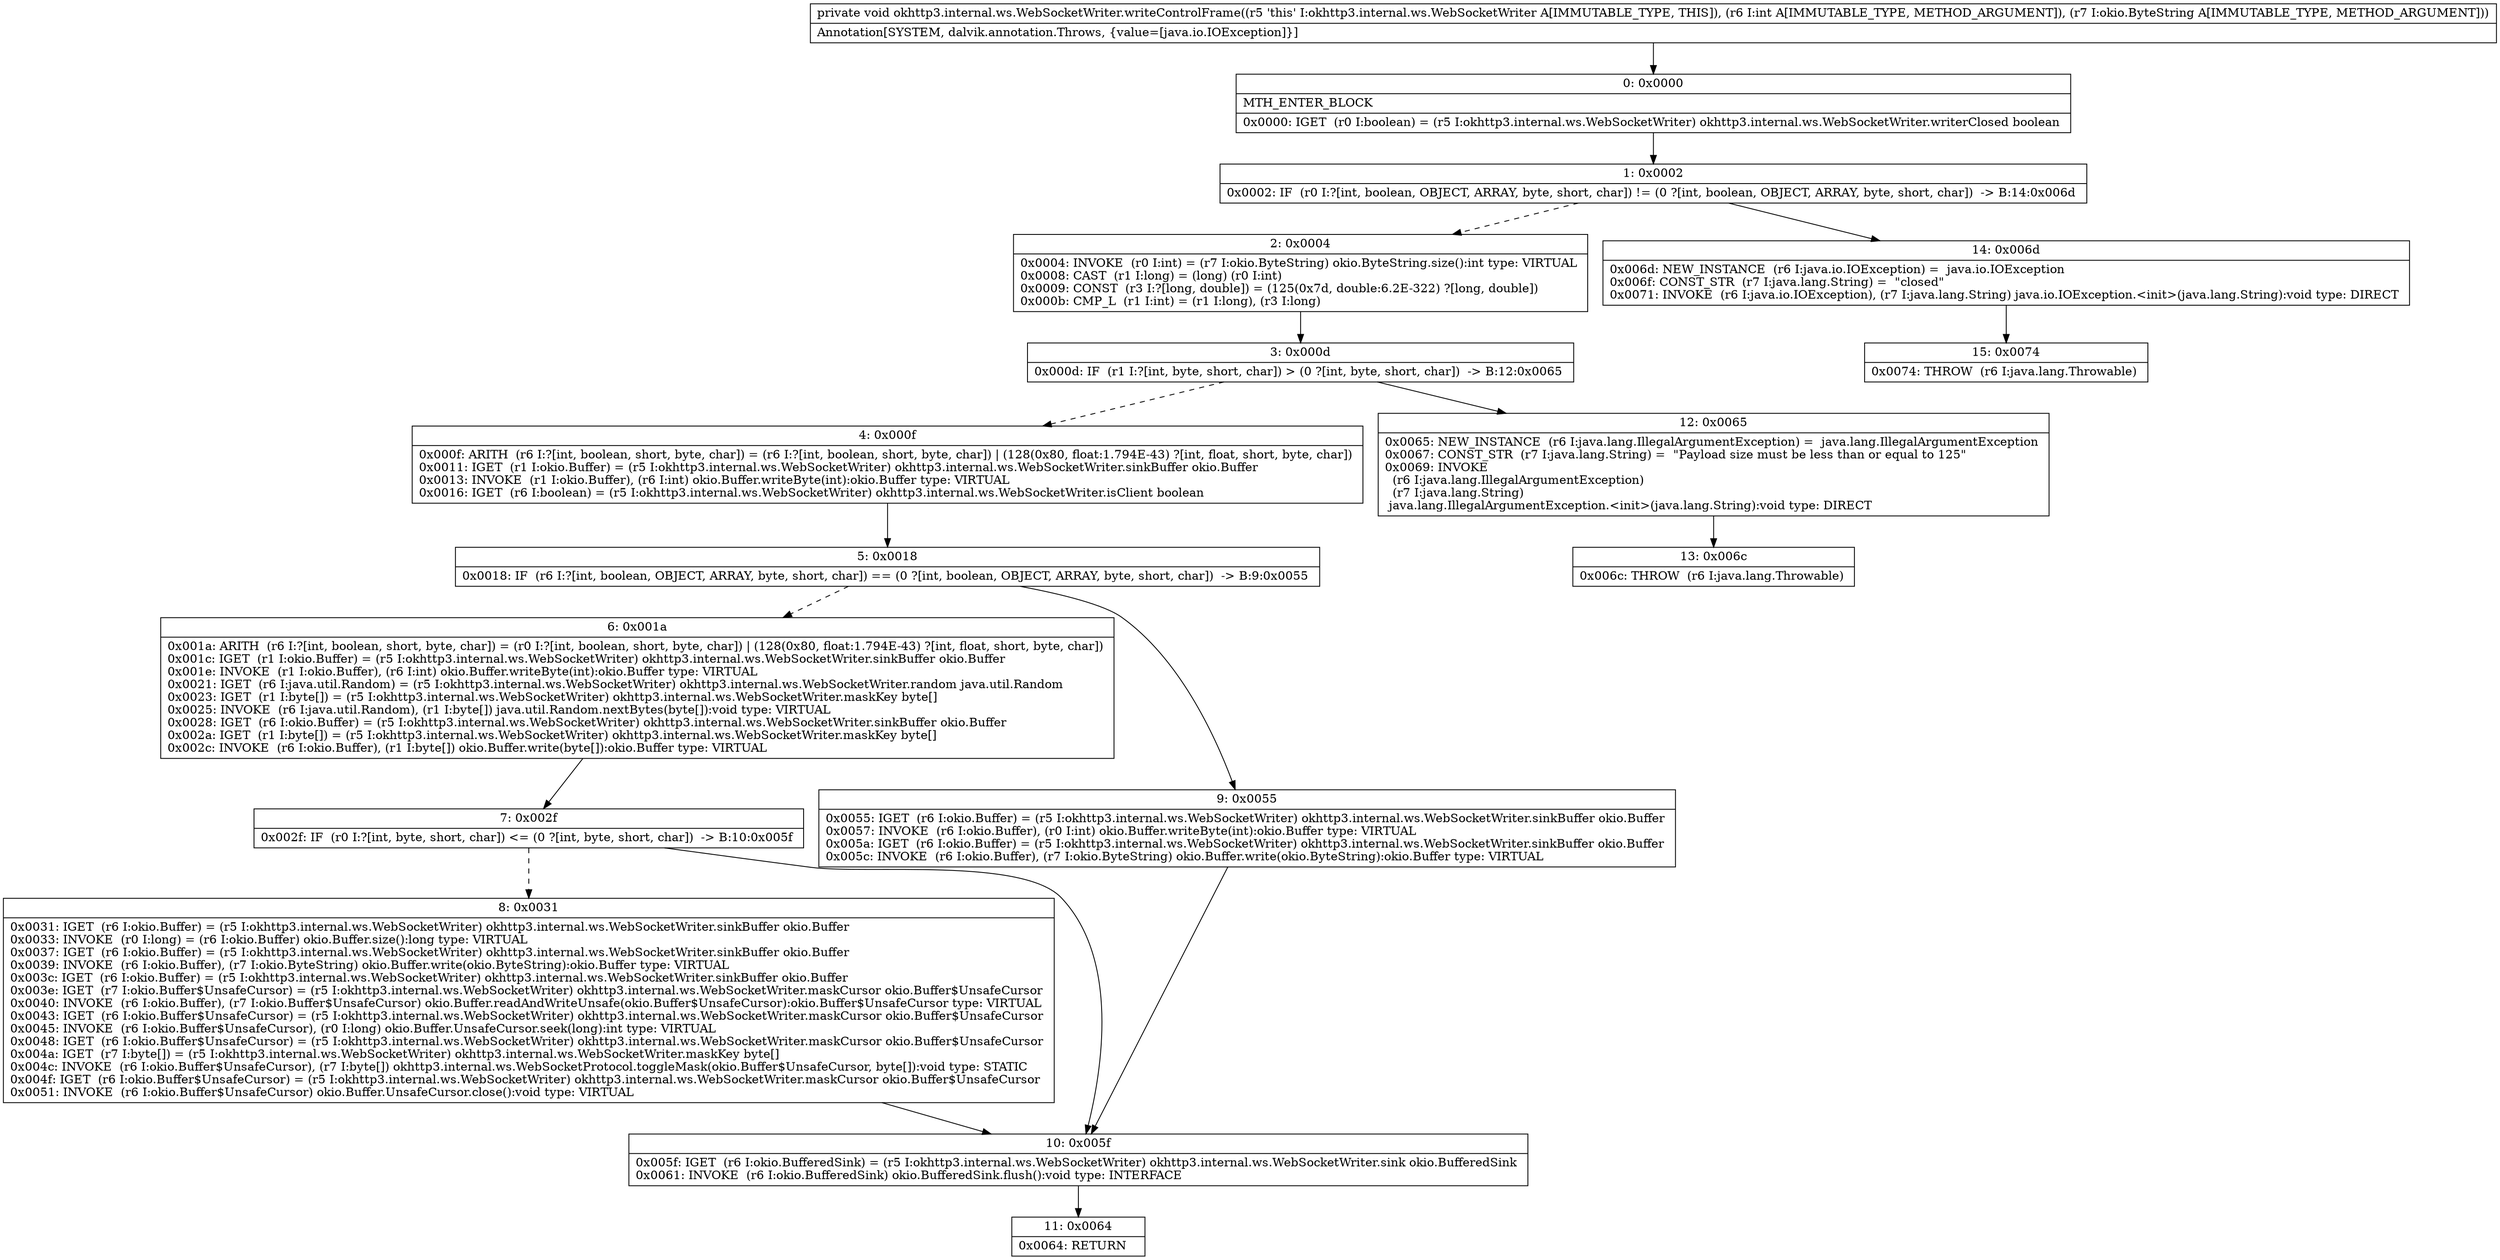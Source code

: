 digraph "CFG forokhttp3.internal.ws.WebSocketWriter.writeControlFrame(ILokio\/ByteString;)V" {
Node_0 [shape=record,label="{0\:\ 0x0000|MTH_ENTER_BLOCK\l|0x0000: IGET  (r0 I:boolean) = (r5 I:okhttp3.internal.ws.WebSocketWriter) okhttp3.internal.ws.WebSocketWriter.writerClosed boolean \l}"];
Node_1 [shape=record,label="{1\:\ 0x0002|0x0002: IF  (r0 I:?[int, boolean, OBJECT, ARRAY, byte, short, char]) != (0 ?[int, boolean, OBJECT, ARRAY, byte, short, char])  \-\> B:14:0x006d \l}"];
Node_2 [shape=record,label="{2\:\ 0x0004|0x0004: INVOKE  (r0 I:int) = (r7 I:okio.ByteString) okio.ByteString.size():int type: VIRTUAL \l0x0008: CAST  (r1 I:long) = (long) (r0 I:int) \l0x0009: CONST  (r3 I:?[long, double]) = (125(0x7d, double:6.2E\-322) ?[long, double]) \l0x000b: CMP_L  (r1 I:int) = (r1 I:long), (r3 I:long) \l}"];
Node_3 [shape=record,label="{3\:\ 0x000d|0x000d: IF  (r1 I:?[int, byte, short, char]) \> (0 ?[int, byte, short, char])  \-\> B:12:0x0065 \l}"];
Node_4 [shape=record,label="{4\:\ 0x000f|0x000f: ARITH  (r6 I:?[int, boolean, short, byte, char]) = (r6 I:?[int, boolean, short, byte, char]) \| (128(0x80, float:1.794E\-43) ?[int, float, short, byte, char]) \l0x0011: IGET  (r1 I:okio.Buffer) = (r5 I:okhttp3.internal.ws.WebSocketWriter) okhttp3.internal.ws.WebSocketWriter.sinkBuffer okio.Buffer \l0x0013: INVOKE  (r1 I:okio.Buffer), (r6 I:int) okio.Buffer.writeByte(int):okio.Buffer type: VIRTUAL \l0x0016: IGET  (r6 I:boolean) = (r5 I:okhttp3.internal.ws.WebSocketWriter) okhttp3.internal.ws.WebSocketWriter.isClient boolean \l}"];
Node_5 [shape=record,label="{5\:\ 0x0018|0x0018: IF  (r6 I:?[int, boolean, OBJECT, ARRAY, byte, short, char]) == (0 ?[int, boolean, OBJECT, ARRAY, byte, short, char])  \-\> B:9:0x0055 \l}"];
Node_6 [shape=record,label="{6\:\ 0x001a|0x001a: ARITH  (r6 I:?[int, boolean, short, byte, char]) = (r0 I:?[int, boolean, short, byte, char]) \| (128(0x80, float:1.794E\-43) ?[int, float, short, byte, char]) \l0x001c: IGET  (r1 I:okio.Buffer) = (r5 I:okhttp3.internal.ws.WebSocketWriter) okhttp3.internal.ws.WebSocketWriter.sinkBuffer okio.Buffer \l0x001e: INVOKE  (r1 I:okio.Buffer), (r6 I:int) okio.Buffer.writeByte(int):okio.Buffer type: VIRTUAL \l0x0021: IGET  (r6 I:java.util.Random) = (r5 I:okhttp3.internal.ws.WebSocketWriter) okhttp3.internal.ws.WebSocketWriter.random java.util.Random \l0x0023: IGET  (r1 I:byte[]) = (r5 I:okhttp3.internal.ws.WebSocketWriter) okhttp3.internal.ws.WebSocketWriter.maskKey byte[] \l0x0025: INVOKE  (r6 I:java.util.Random), (r1 I:byte[]) java.util.Random.nextBytes(byte[]):void type: VIRTUAL \l0x0028: IGET  (r6 I:okio.Buffer) = (r5 I:okhttp3.internal.ws.WebSocketWriter) okhttp3.internal.ws.WebSocketWriter.sinkBuffer okio.Buffer \l0x002a: IGET  (r1 I:byte[]) = (r5 I:okhttp3.internal.ws.WebSocketWriter) okhttp3.internal.ws.WebSocketWriter.maskKey byte[] \l0x002c: INVOKE  (r6 I:okio.Buffer), (r1 I:byte[]) okio.Buffer.write(byte[]):okio.Buffer type: VIRTUAL \l}"];
Node_7 [shape=record,label="{7\:\ 0x002f|0x002f: IF  (r0 I:?[int, byte, short, char]) \<= (0 ?[int, byte, short, char])  \-\> B:10:0x005f \l}"];
Node_8 [shape=record,label="{8\:\ 0x0031|0x0031: IGET  (r6 I:okio.Buffer) = (r5 I:okhttp3.internal.ws.WebSocketWriter) okhttp3.internal.ws.WebSocketWriter.sinkBuffer okio.Buffer \l0x0033: INVOKE  (r0 I:long) = (r6 I:okio.Buffer) okio.Buffer.size():long type: VIRTUAL \l0x0037: IGET  (r6 I:okio.Buffer) = (r5 I:okhttp3.internal.ws.WebSocketWriter) okhttp3.internal.ws.WebSocketWriter.sinkBuffer okio.Buffer \l0x0039: INVOKE  (r6 I:okio.Buffer), (r7 I:okio.ByteString) okio.Buffer.write(okio.ByteString):okio.Buffer type: VIRTUAL \l0x003c: IGET  (r6 I:okio.Buffer) = (r5 I:okhttp3.internal.ws.WebSocketWriter) okhttp3.internal.ws.WebSocketWriter.sinkBuffer okio.Buffer \l0x003e: IGET  (r7 I:okio.Buffer$UnsafeCursor) = (r5 I:okhttp3.internal.ws.WebSocketWriter) okhttp3.internal.ws.WebSocketWriter.maskCursor okio.Buffer$UnsafeCursor \l0x0040: INVOKE  (r6 I:okio.Buffer), (r7 I:okio.Buffer$UnsafeCursor) okio.Buffer.readAndWriteUnsafe(okio.Buffer$UnsafeCursor):okio.Buffer$UnsafeCursor type: VIRTUAL \l0x0043: IGET  (r6 I:okio.Buffer$UnsafeCursor) = (r5 I:okhttp3.internal.ws.WebSocketWriter) okhttp3.internal.ws.WebSocketWriter.maskCursor okio.Buffer$UnsafeCursor \l0x0045: INVOKE  (r6 I:okio.Buffer$UnsafeCursor), (r0 I:long) okio.Buffer.UnsafeCursor.seek(long):int type: VIRTUAL \l0x0048: IGET  (r6 I:okio.Buffer$UnsafeCursor) = (r5 I:okhttp3.internal.ws.WebSocketWriter) okhttp3.internal.ws.WebSocketWriter.maskCursor okio.Buffer$UnsafeCursor \l0x004a: IGET  (r7 I:byte[]) = (r5 I:okhttp3.internal.ws.WebSocketWriter) okhttp3.internal.ws.WebSocketWriter.maskKey byte[] \l0x004c: INVOKE  (r6 I:okio.Buffer$UnsafeCursor), (r7 I:byte[]) okhttp3.internal.ws.WebSocketProtocol.toggleMask(okio.Buffer$UnsafeCursor, byte[]):void type: STATIC \l0x004f: IGET  (r6 I:okio.Buffer$UnsafeCursor) = (r5 I:okhttp3.internal.ws.WebSocketWriter) okhttp3.internal.ws.WebSocketWriter.maskCursor okio.Buffer$UnsafeCursor \l0x0051: INVOKE  (r6 I:okio.Buffer$UnsafeCursor) okio.Buffer.UnsafeCursor.close():void type: VIRTUAL \l}"];
Node_9 [shape=record,label="{9\:\ 0x0055|0x0055: IGET  (r6 I:okio.Buffer) = (r5 I:okhttp3.internal.ws.WebSocketWriter) okhttp3.internal.ws.WebSocketWriter.sinkBuffer okio.Buffer \l0x0057: INVOKE  (r6 I:okio.Buffer), (r0 I:int) okio.Buffer.writeByte(int):okio.Buffer type: VIRTUAL \l0x005a: IGET  (r6 I:okio.Buffer) = (r5 I:okhttp3.internal.ws.WebSocketWriter) okhttp3.internal.ws.WebSocketWriter.sinkBuffer okio.Buffer \l0x005c: INVOKE  (r6 I:okio.Buffer), (r7 I:okio.ByteString) okio.Buffer.write(okio.ByteString):okio.Buffer type: VIRTUAL \l}"];
Node_10 [shape=record,label="{10\:\ 0x005f|0x005f: IGET  (r6 I:okio.BufferedSink) = (r5 I:okhttp3.internal.ws.WebSocketWriter) okhttp3.internal.ws.WebSocketWriter.sink okio.BufferedSink \l0x0061: INVOKE  (r6 I:okio.BufferedSink) okio.BufferedSink.flush():void type: INTERFACE \l}"];
Node_11 [shape=record,label="{11\:\ 0x0064|0x0064: RETURN   \l}"];
Node_12 [shape=record,label="{12\:\ 0x0065|0x0065: NEW_INSTANCE  (r6 I:java.lang.IllegalArgumentException) =  java.lang.IllegalArgumentException \l0x0067: CONST_STR  (r7 I:java.lang.String) =  \"Payload size must be less than or equal to 125\" \l0x0069: INVOKE  \l  (r6 I:java.lang.IllegalArgumentException)\l  (r7 I:java.lang.String)\l java.lang.IllegalArgumentException.\<init\>(java.lang.String):void type: DIRECT \l}"];
Node_13 [shape=record,label="{13\:\ 0x006c|0x006c: THROW  (r6 I:java.lang.Throwable) \l}"];
Node_14 [shape=record,label="{14\:\ 0x006d|0x006d: NEW_INSTANCE  (r6 I:java.io.IOException) =  java.io.IOException \l0x006f: CONST_STR  (r7 I:java.lang.String) =  \"closed\" \l0x0071: INVOKE  (r6 I:java.io.IOException), (r7 I:java.lang.String) java.io.IOException.\<init\>(java.lang.String):void type: DIRECT \l}"];
Node_15 [shape=record,label="{15\:\ 0x0074|0x0074: THROW  (r6 I:java.lang.Throwable) \l}"];
MethodNode[shape=record,label="{private void okhttp3.internal.ws.WebSocketWriter.writeControlFrame((r5 'this' I:okhttp3.internal.ws.WebSocketWriter A[IMMUTABLE_TYPE, THIS]), (r6 I:int A[IMMUTABLE_TYPE, METHOD_ARGUMENT]), (r7 I:okio.ByteString A[IMMUTABLE_TYPE, METHOD_ARGUMENT]))  | Annotation[SYSTEM, dalvik.annotation.Throws, \{value=[java.io.IOException]\}]\l}"];
MethodNode -> Node_0;
Node_0 -> Node_1;
Node_1 -> Node_2[style=dashed];
Node_1 -> Node_14;
Node_2 -> Node_3;
Node_3 -> Node_4[style=dashed];
Node_3 -> Node_12;
Node_4 -> Node_5;
Node_5 -> Node_6[style=dashed];
Node_5 -> Node_9;
Node_6 -> Node_7;
Node_7 -> Node_8[style=dashed];
Node_7 -> Node_10;
Node_8 -> Node_10;
Node_9 -> Node_10;
Node_10 -> Node_11;
Node_12 -> Node_13;
Node_14 -> Node_15;
}

